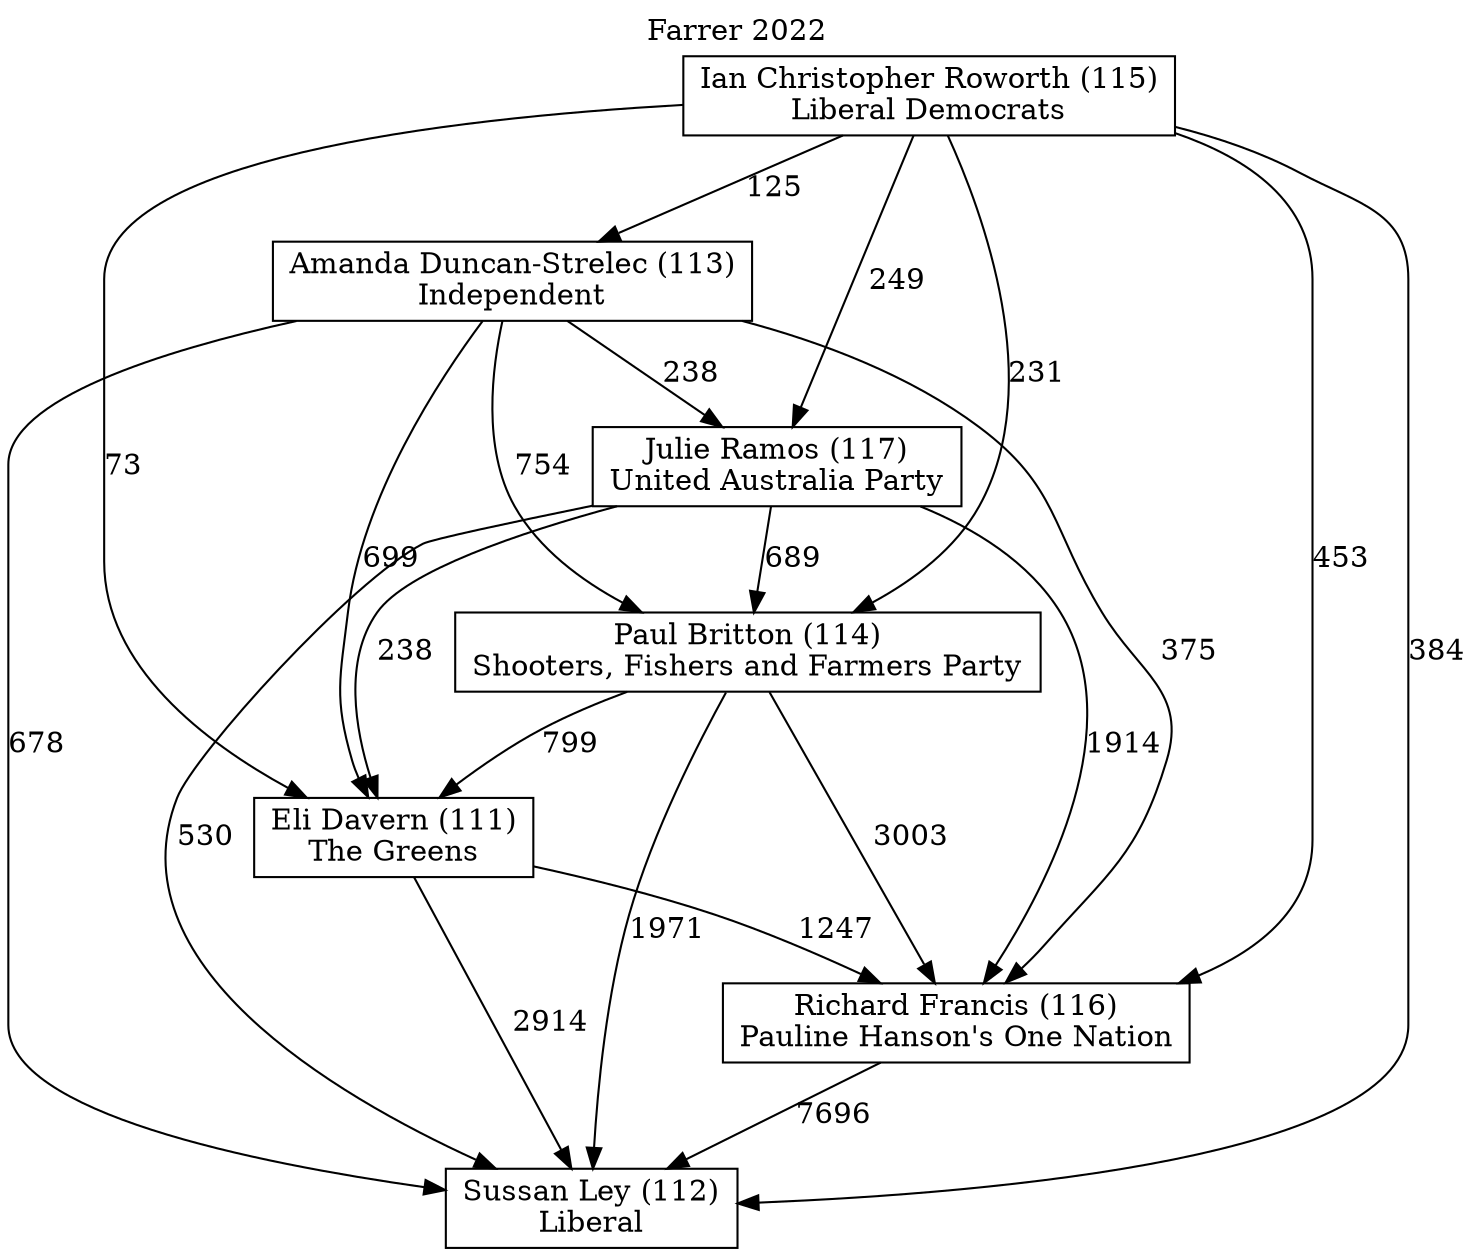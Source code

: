 // House preference flow
digraph "Sussan Ley (112)_Farrer_2022" {
	graph [label="Farrer 2022" labelloc=t mclimit=10]
	node [shape=box]
	"Paul Britton (114)" [label="Paul Britton (114)
Shooters, Fishers and Farmers Party"]
	"Richard Francis (116)" [label="Richard Francis (116)
Pauline Hanson's One Nation"]
	"Julie Ramos (117)" [label="Julie Ramos (117)
United Australia Party"]
	"Ian Christopher Roworth (115)" [label="Ian Christopher Roworth (115)
Liberal Democrats"]
	"Amanda Duncan-Strelec (113)" [label="Amanda Duncan-Strelec (113)
Independent"]
	"Sussan Ley (112)" [label="Sussan Ley (112)
Liberal"]
	"Eli Davern (111)" [label="Eli Davern (111)
The Greens"]
	"Julie Ramos (117)" -> "Eli Davern (111)" [label=238]
	"Julie Ramos (117)" -> "Sussan Ley (112)" [label=530]
	"Amanda Duncan-Strelec (113)" -> "Paul Britton (114)" [label=754]
	"Ian Christopher Roworth (115)" -> "Richard Francis (116)" [label=453]
	"Richard Francis (116)" -> "Sussan Ley (112)" [label=7696]
	"Amanda Duncan-Strelec (113)" -> "Eli Davern (111)" [label=699]
	"Amanda Duncan-Strelec (113)" -> "Julie Ramos (117)" [label=238]
	"Paul Britton (114)" -> "Eli Davern (111)" [label=799]
	"Ian Christopher Roworth (115)" -> "Paul Britton (114)" [label=231]
	"Julie Ramos (117)" -> "Richard Francis (116)" [label=1914]
	"Ian Christopher Roworth (115)" -> "Eli Davern (111)" [label=73]
	"Ian Christopher Roworth (115)" -> "Sussan Ley (112)" [label=384]
	"Amanda Duncan-Strelec (113)" -> "Richard Francis (116)" [label=375]
	"Eli Davern (111)" -> "Sussan Ley (112)" [label=2914]
	"Julie Ramos (117)" -> "Paul Britton (114)" [label=689]
	"Amanda Duncan-Strelec (113)" -> "Sussan Ley (112)" [label=678]
	"Paul Britton (114)" -> "Sussan Ley (112)" [label=1971]
	"Paul Britton (114)" -> "Richard Francis (116)" [label=3003]
	"Ian Christopher Roworth (115)" -> "Amanda Duncan-Strelec (113)" [label=125]
	"Ian Christopher Roworth (115)" -> "Julie Ramos (117)" [label=249]
	"Eli Davern (111)" -> "Richard Francis (116)" [label=1247]
}

